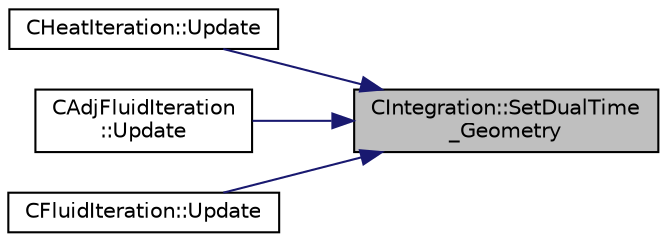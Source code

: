 digraph "CIntegration::SetDualTime_Geometry"
{
 // LATEX_PDF_SIZE
  edge [fontname="Helvetica",fontsize="10",labelfontname="Helvetica",labelfontsize="10"];
  node [fontname="Helvetica",fontsize="10",shape=record];
  rankdir="RL";
  Node1 [label="CIntegration::SetDualTime\l_Geometry",height=0.2,width=0.4,color="black", fillcolor="grey75", style="filled", fontcolor="black",tooltip="Save the geometry at different time steps."];
  Node1 -> Node2 [dir="back",color="midnightblue",fontsize="10",style="solid",fontname="Helvetica"];
  Node2 [label="CHeatIteration::Update",height=0.2,width=0.4,color="black", fillcolor="white", style="filled",URL="$classCHeatIteration.html#ab0bc70fec8698abfb5292ab2e0a0dbff",tooltip="Updates the containers for the heat system."];
  Node1 -> Node3 [dir="back",color="midnightblue",fontsize="10",style="solid",fontname="Helvetica"];
  Node3 [label="CAdjFluidIteration\l::Update",height=0.2,width=0.4,color="black", fillcolor="white", style="filled",URL="$classCAdjFluidIteration.html#aaa4380e135f019835555c79cb4cbece9",tooltip="Updates the containers for the adjoint fluid system."];
  Node1 -> Node4 [dir="back",color="midnightblue",fontsize="10",style="solid",fontname="Helvetica"];
  Node4 [label="CFluidIteration::Update",height=0.2,width=0.4,color="black", fillcolor="white", style="filled",URL="$classCFluidIteration.html#a64c0f94e1a8cf86032f784b514b94571",tooltip="Updates the containers for the fluid system."];
}
